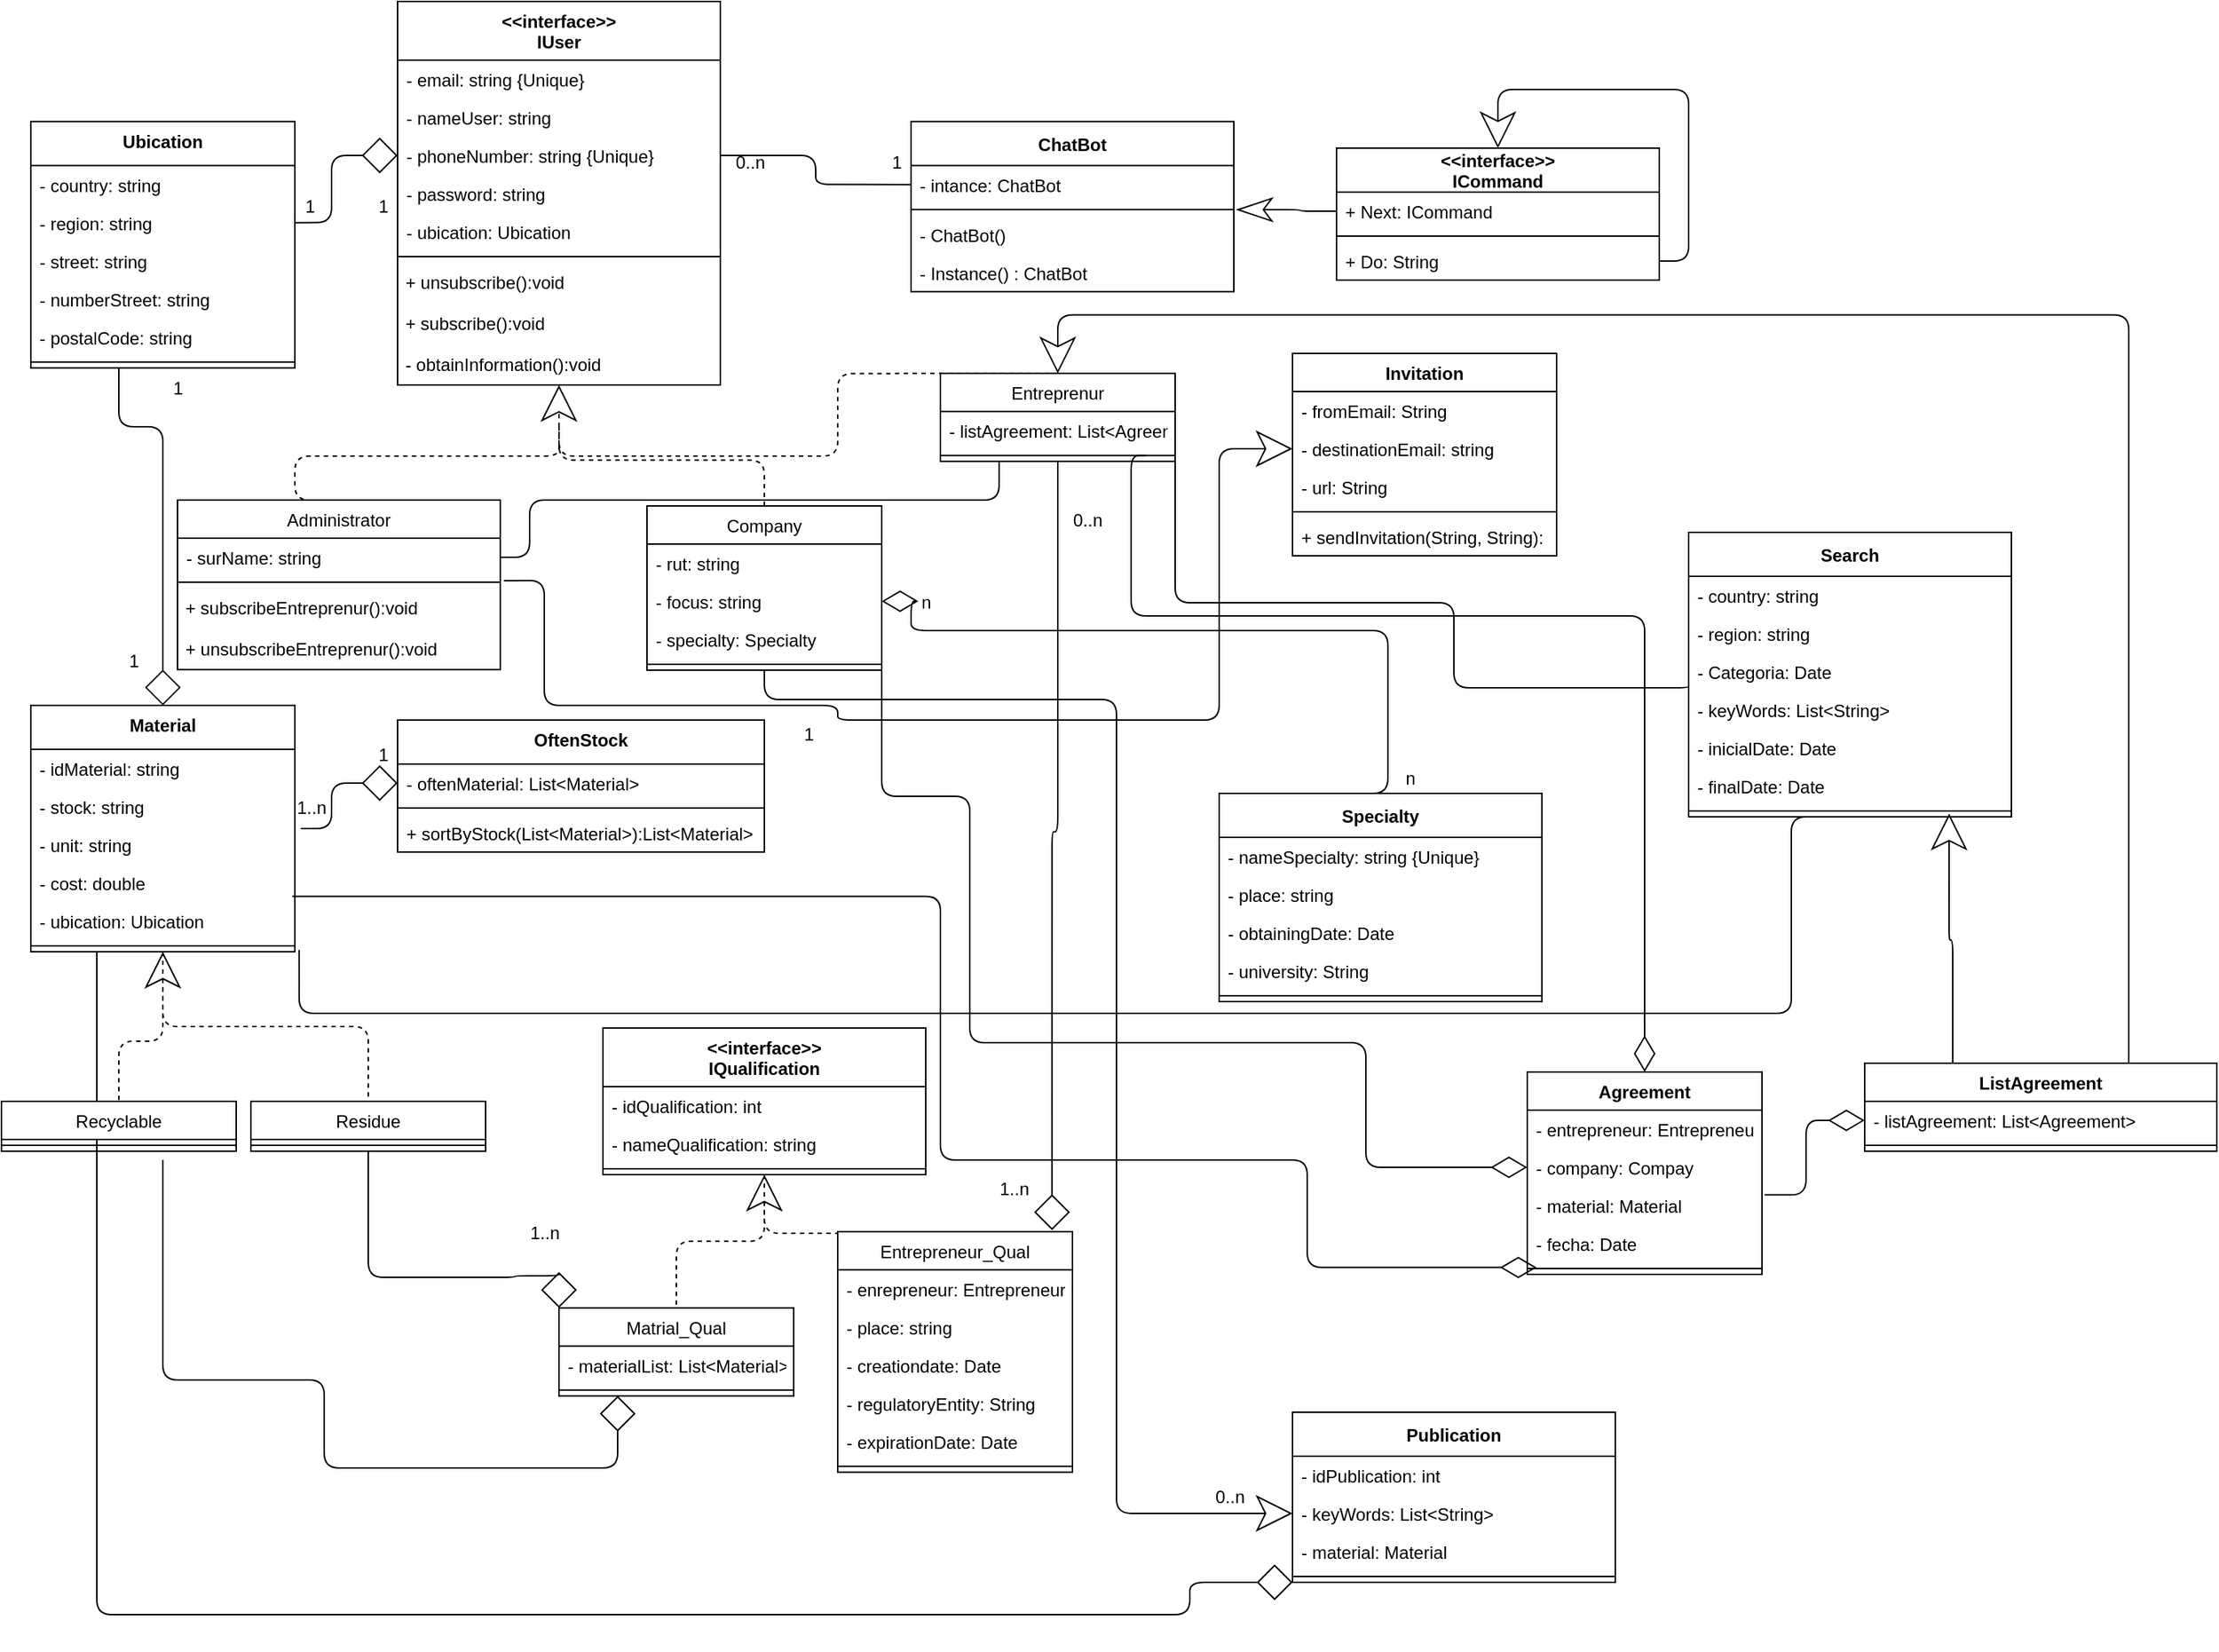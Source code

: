 <mxfile version="13.9.9" type="device"><diagram id="383jxPYOkamn1oaSqzM7" name="Page-1"><mxGraphModel dx="1673" dy="958" grid="1" gridSize="10" guides="1" tooltips="1" connect="1" arrows="1" fold="1" page="1" pageScale="1" pageWidth="827" pageHeight="1169" math="0" shadow="0"><root><mxCell id="0"/><mxCell id="1" parent="0"/><mxCell id="7QnZlAHiPZcRn8F_A7u4-70" style="edgeStyle=orthogonalEdgeStyle;orthogonalLoop=1;jettySize=auto;html=1;exitX=0.5;exitY=0;exitDx=0;exitDy=0;dashed=1;endArrow=none;endFill=0;targetPerimeterSpacing=4;rounded=1;" edge="1" parent="1" source="2"><mxGeometry relative="1" as="geometry"><mxPoint x="390" y="300" as="targetPoint"/><Array as="points"><mxPoint x="210" y="310"/><mxPoint x="390" y="310"/></Array></mxGeometry></mxCell><mxCell id="2" value="Administrator" style="swimlane;fontStyle=0;align=center;verticalAlign=top;childLayout=stackLayout;horizontal=1;startSize=26;horizontalStack=0;resizeParent=1;resizeParentMax=0;resizeLast=0;collapsible=1;marginBottom=0;" parent="1" vertex="1"><mxGeometry x="130" y="340" width="220" height="115.66" as="geometry"/></mxCell><mxCell id="7QnZlAHiPZcRn8F_A7u4-72" value="- surName: string" style="text;strokeColor=none;fillColor=none;align=left;verticalAlign=top;spacingLeft=4;spacingRight=4;overflow=hidden;rotatable=0;points=[[0,0.5],[1,0.5]];portConstraint=eastwest;" vertex="1" parent="2"><mxGeometry y="26" width="220" height="26" as="geometry"/></mxCell><mxCell id="4" value="" style="line;strokeWidth=1;fillColor=none;align=left;verticalAlign=middle;spacingTop=-1;spacingLeft=3;spacingRight=3;rotatable=0;labelPosition=right;points=[];portConstraint=eastwest;" parent="2" vertex="1"><mxGeometry y="52" width="220" height="8" as="geometry"/></mxCell><mxCell id="7QnZlAHiPZcRn8F_A7u4-271" value="&lt;span&gt;&amp;nbsp;+ subscribeEntreprenur():void&lt;/span&gt;" style="text;whiteSpace=wrap;html=1;" vertex="1" parent="2"><mxGeometry y="60" width="220" height="27.83" as="geometry"/></mxCell><mxCell id="7QnZlAHiPZcRn8F_A7u4-273" value="&lt;span&gt;&amp;nbsp;+ unsubscribeEntreprenur():void&lt;/span&gt;" style="text;whiteSpace=wrap;html=1;" vertex="1" parent="2"><mxGeometry y="87.83" width="220" height="27.83" as="geometry"/></mxCell><mxCell id="69" style="edgeStyle=orthogonalEdgeStyle;orthogonalLoop=1;jettySize=auto;html=1;exitX=0.5;exitY=0;exitDx=0;exitDy=0;entryX=0.5;entryY=1;entryDx=0;entryDy=0;dashed=1;endArrow=classic;endFill=0;targetPerimeterSpacing=4;rounded=1;startSize=22;endSize=22;" parent="1" source="9" target="65" edge="1"><mxGeometry relative="1" as="geometry"/></mxCell><mxCell id="7QnZlAHiPZcRn8F_A7u4-217" style="edgeStyle=orthogonalEdgeStyle;rounded=1;orthogonalLoop=1;jettySize=auto;html=1;exitX=0.5;exitY=1;exitDx=0;exitDy=0;entryX=0;entryY=0.5;entryDx=0;entryDy=0;startArrow=none;startFill=0;endArrow=classic;endFill=0;targetPerimeterSpacing=4;endSize=22;" edge="1" parent="1" source="9" target="7QnZlAHiPZcRn8F_A7u4-141"><mxGeometry relative="1" as="geometry"><Array as="points"><mxPoint x="530" y="476"/><mxPoint x="770" y="476"/><mxPoint x="770" y="1031"/></Array></mxGeometry></mxCell><mxCell id="9" value="Company" style="swimlane;fontStyle=0;align=center;verticalAlign=top;childLayout=stackLayout;horizontal=1;startSize=26;horizontalStack=0;resizeParent=1;resizeParentMax=0;resizeLast=0;collapsible=1;marginBottom=0;" parent="1" vertex="1"><mxGeometry x="450" y="344" width="160" height="112" as="geometry"/></mxCell><mxCell id="7QnZlAHiPZcRn8F_A7u4-74" value="- rut: string" style="text;strokeColor=none;fillColor=none;align=left;verticalAlign=top;spacingLeft=4;spacingRight=4;overflow=hidden;rotatable=0;points=[[0,0.5],[1,0.5]];portConstraint=eastwest;" vertex="1" parent="9"><mxGeometry y="26" width="160" height="26" as="geometry"/></mxCell><mxCell id="7QnZlAHiPZcRn8F_A7u4-115" value="- focus: string" style="text;strokeColor=none;fillColor=none;align=left;verticalAlign=top;spacingLeft=4;spacingRight=4;overflow=hidden;rotatable=0;points=[[0,0.5],[1,0.5]];portConstraint=eastwest;" vertex="1" parent="9"><mxGeometry y="52" width="160" height="26" as="geometry"/></mxCell><mxCell id="7QnZlAHiPZcRn8F_A7u4-229" value="- specialty: Specialty" style="text;strokeColor=none;fillColor=none;align=left;verticalAlign=top;spacingLeft=4;spacingRight=4;overflow=hidden;rotatable=0;points=[[0,0.5],[1,0.5]];portConstraint=eastwest;" vertex="1" parent="9"><mxGeometry y="78" width="160" height="26" as="geometry"/></mxCell><mxCell id="11" value="" style="line;strokeWidth=1;fillColor=none;align=left;verticalAlign=middle;spacingTop=-1;spacingLeft=3;spacingRight=3;rotatable=0;labelPosition=right;points=[];portConstraint=eastwest;" parent="9" vertex="1"><mxGeometry y="104" width="160" height="8" as="geometry"/></mxCell><mxCell id="7QnZlAHiPZcRn8F_A7u4-71" style="edgeStyle=orthogonalEdgeStyle;rounded=1;orthogonalLoop=1;jettySize=auto;html=1;exitX=0.5;exitY=0;exitDx=0;exitDy=0;dashed=1;endArrow=none;endFill=0;targetPerimeterSpacing=4;" edge="1" parent="1" source="17"><mxGeometry relative="1" as="geometry"><mxPoint x="390" y="290" as="targetPoint"/><Array as="points"><mxPoint x="580" y="310"/><mxPoint x="390" y="310"/></Array></mxGeometry></mxCell><mxCell id="7QnZlAHiPZcRn8F_A7u4-223" style="edgeStyle=orthogonalEdgeStyle;rounded=1;orthogonalLoop=1;jettySize=auto;html=1;exitX=0.5;exitY=1;exitDx=0;exitDy=0;entryX=0.913;entryY=-0.006;entryDx=0;entryDy=0;entryPerimeter=0;startArrow=none;startFill=0;endArrow=diamond;endFill=0;targetPerimeterSpacing=4;startSize=22;endSize=22;" edge="1" parent="1" source="17" target="7QnZlAHiPZcRn8F_A7u4-145"><mxGeometry relative="1" as="geometry"/></mxCell><mxCell id="7QnZlAHiPZcRn8F_A7u4-264" style="edgeStyle=orthogonalEdgeStyle;rounded=1;orthogonalLoop=1;jettySize=auto;html=1;exitX=1;exitY=0.75;exitDx=0;exitDy=0;entryX=0;entryY=0.842;entryDx=0;entryDy=0;entryPerimeter=0;startArrow=none;startFill=0;startSize=22;sourcePerimeterSpacing=22;endArrow=none;endFill=0;endSize=22;targetPerimeterSpacing=18;" edge="1" parent="1" source="17" target="7QnZlAHiPZcRn8F_A7u4-105"><mxGeometry relative="1" as="geometry"><Array as="points"><mxPoint x="810" y="410"/><mxPoint x="1000" y="410"/><mxPoint x="1000" y="468"/></Array></mxGeometry></mxCell><mxCell id="17" value="Entreprenur" style="swimlane;fontStyle=0;align=center;verticalAlign=top;childLayout=stackLayout;horizontal=1;startSize=26;horizontalStack=0;resizeParent=1;resizeParentMax=0;resizeLast=0;collapsible=1;marginBottom=0;" parent="1" vertex="1"><mxGeometry x="650" y="253.66" width="160" height="60" as="geometry"/></mxCell><mxCell id="7QnZlAHiPZcRn8F_A7u4-316" value="- listAgreement: List&lt;Agreement&gt; " style="text;strokeColor=none;fillColor=none;align=left;verticalAlign=top;spacingLeft=4;spacingRight=4;overflow=hidden;rotatable=0;points=[[0,0.5],[1,0.5]];portConstraint=eastwest;" vertex="1" parent="17"><mxGeometry y="26" width="160" height="26" as="geometry"/></mxCell><mxCell id="19" value="" style="line;strokeWidth=1;fillColor=none;align=left;verticalAlign=middle;spacingTop=-1;spacingLeft=3;spacingRight=3;rotatable=0;labelPosition=right;points=[];portConstraint=eastwest;" parent="17" vertex="1"><mxGeometry y="52" width="160" height="8" as="geometry"/></mxCell><mxCell id="7QnZlAHiPZcRn8F_A7u4-197" style="edgeStyle=orthogonalEdgeStyle;rounded=1;orthogonalLoop=1;jettySize=auto;html=1;exitX=0.5;exitY=1;exitDx=0;exitDy=0;entryX=0.5;entryY=0;entryDx=0;entryDy=0;dashed=1;startArrow=classic;startFill=0;endArrow=none;endFill=0;targetPerimeterSpacing=4;endSize=22;startSize=22;" edge="1" parent="1" source="21" target="7QnZlAHiPZcRn8F_A7u4-133"><mxGeometry relative="1" as="geometry"/></mxCell><mxCell id="7QnZlAHiPZcRn8F_A7u4-198" style="edgeStyle=orthogonalEdgeStyle;rounded=1;orthogonalLoop=1;jettySize=auto;html=1;exitX=0.5;exitY=1;exitDx=0;exitDy=0;entryX=0.5;entryY=0;entryDx=0;entryDy=0;dashed=1;startArrow=none;startFill=0;endArrow=none;endFill=0;targetPerimeterSpacing=4;endSize=22;startSize=22;" edge="1" parent="1" source="21" target="7QnZlAHiPZcRn8F_A7u4-137"><mxGeometry relative="1" as="geometry"/></mxCell><mxCell id="7QnZlAHiPZcRn8F_A7u4-259" style="edgeStyle=orthogonalEdgeStyle;rounded=1;orthogonalLoop=1;jettySize=auto;html=1;exitX=0.25;exitY=1;exitDx=0;exitDy=0;entryX=0;entryY=1;entryDx=0;entryDy=0;startArrow=none;startFill=0;startSize=22;sourcePerimeterSpacing=22;endArrow=diamond;endFill=0;endSize=22;targetPerimeterSpacing=18;" edge="1" parent="1" source="21" target="7QnZlAHiPZcRn8F_A7u4-116"><mxGeometry relative="1" as="geometry"><Array as="points"><mxPoint x="75" y="1100"/><mxPoint x="820" y="1100"/><mxPoint x="820" y="1078"/></Array></mxGeometry></mxCell><mxCell id="21" value="Material" style="swimlane;fontStyle=1;align=center;verticalAlign=top;childLayout=stackLayout;horizontal=1;startSize=30;horizontalStack=0;resizeParent=1;resizeParentMax=0;resizeLast=0;collapsible=1;marginBottom=0;" parent="1" vertex="1"><mxGeometry x="30" y="480" width="180" height="168" as="geometry"/></mxCell><mxCell id="7QnZlAHiPZcRn8F_A7u4-124" value="- idMaterial: string" style="text;strokeColor=none;fillColor=none;align=left;verticalAlign=top;spacingLeft=4;spacingRight=4;overflow=hidden;rotatable=0;points=[[0,0.5],[1,0.5]];portConstraint=eastwest;" vertex="1" parent="21"><mxGeometry y="30" width="180" height="26" as="geometry"/></mxCell><mxCell id="7QnZlAHiPZcRn8F_A7u4-127" value="- stock: string" style="text;strokeColor=none;fillColor=none;align=left;verticalAlign=top;spacingLeft=4;spacingRight=4;overflow=hidden;rotatable=0;points=[[0,0.5],[1,0.5]];portConstraint=eastwest;" vertex="1" parent="21"><mxGeometry y="56" width="180" height="26" as="geometry"/></mxCell><mxCell id="7QnZlAHiPZcRn8F_A7u4-126" value="- unit: string" style="text;strokeColor=none;fillColor=none;align=left;verticalAlign=top;spacingLeft=4;spacingRight=4;overflow=hidden;rotatable=0;points=[[0,0.5],[1,0.5]];portConstraint=eastwest;" vertex="1" parent="21"><mxGeometry y="82" width="180" height="26" as="geometry"/></mxCell><mxCell id="7QnZlAHiPZcRn8F_A7u4-128" value="- cost: double" style="text;strokeColor=none;fillColor=none;align=left;verticalAlign=top;spacingLeft=4;spacingRight=4;overflow=hidden;rotatable=0;points=[[0,0.5],[1,0.5]];portConstraint=eastwest;" vertex="1" parent="21"><mxGeometry y="108" width="180" height="26" as="geometry"/></mxCell><mxCell id="7QnZlAHiPZcRn8F_A7u4-174" value="- ubication: Ubication" style="text;strokeColor=none;fillColor=none;align=left;verticalAlign=top;spacingLeft=4;spacingRight=4;overflow=hidden;rotatable=0;points=[[0,0.5],[1,0.5]];portConstraint=eastwest;" vertex="1" parent="21"><mxGeometry y="134" width="180" height="26" as="geometry"/></mxCell><mxCell id="23" value="" style="line;strokeWidth=1;fillColor=none;align=left;verticalAlign=middle;spacingTop=-1;spacingLeft=3;spacingRight=3;rotatable=0;labelPosition=right;points=[];portConstraint=eastwest;" parent="21" vertex="1"><mxGeometry y="160" width="180" height="8" as="geometry"/></mxCell><mxCell id="46" value="&lt;&lt;interface&gt;&gt;&#10;IUser" style="swimlane;fontStyle=1;childLayout=stackLayout;horizontal=1;startSize=40;fillColor=none;horizontalStack=0;resizeParent=1;resizeParentMax=0;resizeLast=0;collapsible=1;marginBottom=0;" parent="1" vertex="1"><mxGeometry x="280" width="220" height="261.49" as="geometry"/></mxCell><mxCell id="7QnZlAHiPZcRn8F_A7u4-73" value="- email: string {Unique}" style="text;strokeColor=none;fillColor=none;align=left;verticalAlign=top;spacingLeft=4;spacingRight=4;overflow=hidden;rotatable=0;points=[[0,0.5],[1,0.5]];portConstraint=eastwest;" vertex="1" parent="46"><mxGeometry y="40" width="220" height="26" as="geometry"/></mxCell><mxCell id="48" value="- nameUser: string" style="text;strokeColor=none;fillColor=none;align=left;verticalAlign=top;spacingLeft=4;spacingRight=4;overflow=hidden;rotatable=0;points=[[0,0.5],[1,0.5]];portConstraint=eastwest;" parent="46" vertex="1"><mxGeometry y="66" width="220" height="26" as="geometry"/></mxCell><mxCell id="67" value="- phoneNumber: string {Unique}" style="text;strokeColor=none;fillColor=none;align=left;verticalAlign=top;spacingLeft=4;spacingRight=4;overflow=hidden;rotatable=0;points=[[0,0.5],[1,0.5]];portConstraint=eastwest;" parent="46" vertex="1"><mxGeometry y="92" width="220" height="26" as="geometry"/></mxCell><mxCell id="7QnZlAHiPZcRn8F_A7u4-76" value="- password: string" style="text;strokeColor=none;fillColor=none;align=left;verticalAlign=top;spacingLeft=4;spacingRight=4;overflow=hidden;rotatable=0;points=[[0,0.5],[1,0.5]];portConstraint=eastwest;" vertex="1" parent="46"><mxGeometry y="118" width="220" height="26" as="geometry"/></mxCell><mxCell id="7QnZlAHiPZcRn8F_A7u4-172" value="- ubication: Ubication" style="text;strokeColor=none;fillColor=none;align=left;verticalAlign=top;spacingLeft=4;spacingRight=4;overflow=hidden;rotatable=0;points=[[0,0.5],[1,0.5]];portConstraint=eastwest;" vertex="1" parent="46"><mxGeometry y="144" width="220" height="26" as="geometry"/></mxCell><mxCell id="7QnZlAHiPZcRn8F_A7u4-75" value="" style="line;strokeWidth=1;fillColor=none;align=left;verticalAlign=middle;spacingTop=-1;spacingLeft=3;spacingRight=3;rotatable=0;labelPosition=right;points=[];portConstraint=eastwest;" vertex="1" parent="46"><mxGeometry y="170" width="220" height="8" as="geometry"/></mxCell><mxCell id="7QnZlAHiPZcRn8F_A7u4-276" value="&lt;span&gt;&amp;nbsp;+ unsubscribe():void&lt;/span&gt;" style="text;whiteSpace=wrap;html=1;" vertex="1" parent="46"><mxGeometry y="178" width="220" height="27.83" as="geometry"/></mxCell><mxCell id="7QnZlAHiPZcRn8F_A7u4-275" value="&lt;span&gt;&amp;nbsp;+ subscribe():void&lt;/span&gt;" style="text;whiteSpace=wrap;html=1;" vertex="1" parent="46"><mxGeometry y="205.83" width="220" height="27.83" as="geometry"/></mxCell><mxCell id="62" style="edgeStyle=orthogonalEdgeStyle;rounded=0;orthogonalLoop=1;jettySize=auto;html=1;exitX=0.5;exitY=0;exitDx=0;exitDy=0;entryX=0.5;entryY=1;entryDx=0;entryDy=0;" parent="46" edge="1"><mxGeometry x="80" y="248" as="geometry"><mxPoint x="110" y="107.83" as="targetPoint"/></mxGeometry></mxCell><mxCell id="65" value="&lt;span&gt;&amp;nbsp;- obtainInformation():void&lt;/span&gt;" style="text;whiteSpace=wrap;html=1;" parent="46" vertex="1"><mxGeometry y="233.66" width="220" height="27.83" as="geometry"/></mxCell><mxCell id="7QnZlAHiPZcRn8F_A7u4-202" style="edgeStyle=orthogonalEdgeStyle;rounded=1;orthogonalLoop=1;jettySize=auto;html=1;exitX=0.5;exitY=1;exitDx=0;exitDy=0;entryX=0.5;entryY=0;entryDx=0;entryDy=0;dashed=1;startArrow=none;startFill=0;endArrow=none;endFill=0;targetPerimeterSpacing=4;endSize=22;startSize=22;" edge="1" parent="1" source="7QnZlAHiPZcRn8F_A7u4-82" target="7QnZlAHiPZcRn8F_A7u4-142"><mxGeometry relative="1" as="geometry"/></mxCell><mxCell id="7QnZlAHiPZcRn8F_A7u4-203" style="edgeStyle=orthogonalEdgeStyle;rounded=1;orthogonalLoop=1;jettySize=auto;html=1;exitX=0.5;exitY=1;exitDx=0;exitDy=0;entryX=0.5;entryY=0;entryDx=0;entryDy=0;dashed=1;startArrow=classic;startFill=0;endArrow=none;endFill=0;targetPerimeterSpacing=4;endSize=22;startSize=22;" edge="1" parent="1" source="7QnZlAHiPZcRn8F_A7u4-82" target="7QnZlAHiPZcRn8F_A7u4-145"><mxGeometry relative="1" as="geometry"/></mxCell><mxCell id="7QnZlAHiPZcRn8F_A7u4-82" value="&lt;&lt;interface&gt;&gt;&#10;IQualification" style="swimlane;fontStyle=1;childLayout=stackLayout;horizontal=1;startSize=40;fillColor=none;horizontalStack=0;resizeParent=1;resizeParentMax=0;resizeLast=0;collapsible=1;marginBottom=0;" vertex="1" parent="1"><mxGeometry x="420" y="700" width="220" height="100" as="geometry"/></mxCell><mxCell id="7QnZlAHiPZcRn8F_A7u4-123" value="- idQualification: int" style="text;strokeColor=none;fillColor=none;align=left;verticalAlign=top;spacingLeft=4;spacingRight=4;overflow=hidden;rotatable=0;points=[[0,0.5],[1,0.5]];portConstraint=eastwest;" vertex="1" parent="7QnZlAHiPZcRn8F_A7u4-82"><mxGeometry y="40" width="220" height="26" as="geometry"/></mxCell><mxCell id="7QnZlAHiPZcRn8F_A7u4-83" value="- nameQualification: string" style="text;strokeColor=none;fillColor=none;align=left;verticalAlign=top;spacingLeft=4;spacingRight=4;overflow=hidden;rotatable=0;points=[[0,0.5],[1,0.5]];portConstraint=eastwest;" vertex="1" parent="7QnZlAHiPZcRn8F_A7u4-82"><mxGeometry y="66" width="220" height="26" as="geometry"/></mxCell><mxCell id="7QnZlAHiPZcRn8F_A7u4-87" value="" style="line;strokeWidth=1;fillColor=none;align=left;verticalAlign=middle;spacingTop=-1;spacingLeft=3;spacingRight=3;rotatable=0;labelPosition=right;points=[];portConstraint=eastwest;" vertex="1" parent="7QnZlAHiPZcRn8F_A7u4-82"><mxGeometry y="92" width="220" height="8" as="geometry"/></mxCell><mxCell id="7QnZlAHiPZcRn8F_A7u4-89" style="edgeStyle=orthogonalEdgeStyle;rounded=0;orthogonalLoop=1;jettySize=auto;html=1;exitX=0.5;exitY=0;exitDx=0;exitDy=0;entryX=0.5;entryY=1;entryDx=0;entryDy=0;" edge="1" parent="7QnZlAHiPZcRn8F_A7u4-82"><mxGeometry x="80" y="248" as="geometry"><mxPoint x="110" y="107.83" as="targetPoint"/></mxGeometry></mxCell><mxCell id="7QnZlAHiPZcRn8F_A7u4-92" value="Specialty" style="swimlane;fontStyle=1;childLayout=stackLayout;horizontal=1;startSize=30;fillColor=none;horizontalStack=0;resizeParent=1;resizeParentMax=0;resizeLast=0;collapsible=1;marginBottom=0;" vertex="1" parent="1"><mxGeometry x="840" y="540" width="220" height="142" as="geometry"/></mxCell><mxCell id="7QnZlAHiPZcRn8F_A7u4-93" value="- nameSpecialty: string {Unique}" style="text;strokeColor=none;fillColor=none;align=left;verticalAlign=top;spacingLeft=4;spacingRight=4;overflow=hidden;rotatable=0;points=[[0,0.5],[1,0.5]];portConstraint=eastwest;" vertex="1" parent="7QnZlAHiPZcRn8F_A7u4-92"><mxGeometry y="30" width="220" height="26" as="geometry"/></mxCell><mxCell id="7QnZlAHiPZcRn8F_A7u4-94" value="- place: string" style="text;strokeColor=none;fillColor=none;align=left;verticalAlign=top;spacingLeft=4;spacingRight=4;overflow=hidden;rotatable=0;points=[[0,0.5],[1,0.5]];portConstraint=eastwest;" vertex="1" parent="7QnZlAHiPZcRn8F_A7u4-92"><mxGeometry y="56" width="220" height="26" as="geometry"/></mxCell><mxCell id="7QnZlAHiPZcRn8F_A7u4-95" value="- obtainingDate: Date" style="text;strokeColor=none;fillColor=none;align=left;verticalAlign=top;spacingLeft=4;spacingRight=4;overflow=hidden;rotatable=0;points=[[0,0.5],[1,0.5]];portConstraint=eastwest;" vertex="1" parent="7QnZlAHiPZcRn8F_A7u4-92"><mxGeometry y="82" width="220" height="26" as="geometry"/></mxCell><mxCell id="7QnZlAHiPZcRn8F_A7u4-101" value="- university: String" style="text;strokeColor=none;fillColor=none;align=left;verticalAlign=top;spacingLeft=4;spacingRight=4;overflow=hidden;rotatable=0;points=[[0,0.5],[1,0.5]];portConstraint=eastwest;" vertex="1" parent="7QnZlAHiPZcRn8F_A7u4-92"><mxGeometry y="108" width="220" height="26" as="geometry"/></mxCell><mxCell id="7QnZlAHiPZcRn8F_A7u4-97" value="" style="line;strokeWidth=1;fillColor=none;align=left;verticalAlign=middle;spacingTop=-1;spacingLeft=3;spacingRight=3;rotatable=0;labelPosition=right;points=[];portConstraint=eastwest;" vertex="1" parent="7QnZlAHiPZcRn8F_A7u4-92"><mxGeometry y="134" width="220" height="8" as="geometry"/></mxCell><mxCell id="7QnZlAHiPZcRn8F_A7u4-98" style="edgeStyle=orthogonalEdgeStyle;rounded=0;orthogonalLoop=1;jettySize=auto;html=1;exitX=0.5;exitY=0;exitDx=0;exitDy=0;entryX=0.5;entryY=1;entryDx=0;entryDy=0;" edge="1" parent="7QnZlAHiPZcRn8F_A7u4-92"><mxGeometry x="80" y="248" as="geometry"><mxPoint x="110" y="107.83" as="targetPoint"/></mxGeometry></mxCell><mxCell id="7QnZlAHiPZcRn8F_A7u4-269" style="edgeStyle=orthogonalEdgeStyle;rounded=1;orthogonalLoop=1;jettySize=auto;html=1;exitX=0.5;exitY=1;exitDx=0;exitDy=0;entryX=1.016;entryY=1.258;entryDx=0;entryDy=0;entryPerimeter=0;startArrow=none;startFill=0;startSize=22;sourcePerimeterSpacing=22;endArrow=none;endFill=0;endSize=22;targetPerimeterSpacing=18;" edge="1" parent="1" source="7QnZlAHiPZcRn8F_A7u4-102" target="7QnZlAHiPZcRn8F_A7u4-174"><mxGeometry relative="1" as="geometry"><Array as="points"><mxPoint x="1230" y="690"/><mxPoint x="213" y="690"/></Array></mxGeometry></mxCell><mxCell id="7QnZlAHiPZcRn8F_A7u4-102" value="Search" style="swimlane;fontStyle=1;childLayout=stackLayout;horizontal=1;startSize=30;fillColor=none;horizontalStack=0;resizeParent=1;resizeParentMax=0;resizeLast=0;collapsible=1;marginBottom=0;" vertex="1" parent="1"><mxGeometry x="1160" y="362" width="220" height="194" as="geometry"/></mxCell><mxCell id="7QnZlAHiPZcRn8F_A7u4-175" value="- country: string" style="text;strokeColor=none;fillColor=none;align=left;verticalAlign=top;spacingLeft=4;spacingRight=4;overflow=hidden;rotatable=0;points=[[0,0.5],[1,0.5]];portConstraint=eastwest;" vertex="1" parent="7QnZlAHiPZcRn8F_A7u4-102"><mxGeometry y="30" width="220" height="26" as="geometry"/></mxCell><mxCell id="7QnZlAHiPZcRn8F_A7u4-176" value="- region: string " style="text;strokeColor=none;fillColor=none;align=left;verticalAlign=top;spacingLeft=4;spacingRight=4;overflow=hidden;rotatable=0;points=[[0,0.5],[1,0.5]];portConstraint=eastwest;" vertex="1" parent="7QnZlAHiPZcRn8F_A7u4-102"><mxGeometry y="56" width="220" height="26" as="geometry"/></mxCell><mxCell id="7QnZlAHiPZcRn8F_A7u4-105" value="- Categoria: Date" style="text;strokeColor=none;fillColor=none;align=left;verticalAlign=top;spacingLeft=4;spacingRight=4;overflow=hidden;rotatable=0;points=[[0,0.5],[1,0.5]];portConstraint=eastwest;" vertex="1" parent="7QnZlAHiPZcRn8F_A7u4-102"><mxGeometry y="82" width="220" height="26" as="geometry"/></mxCell><mxCell id="7QnZlAHiPZcRn8F_A7u4-106" value="- keyWords: List&lt;String&gt; " style="text;strokeColor=none;fillColor=none;align=left;verticalAlign=top;spacingLeft=4;spacingRight=4;overflow=hidden;rotatable=0;points=[[0,0.5],[1,0.5]];portConstraint=eastwest;" vertex="1" parent="7QnZlAHiPZcRn8F_A7u4-102"><mxGeometry y="108" width="220" height="26" as="geometry"/></mxCell><mxCell id="7QnZlAHiPZcRn8F_A7u4-289" value="- inicialDate: Date " style="text;strokeColor=none;fillColor=none;align=left;verticalAlign=top;spacingLeft=4;spacingRight=4;overflow=hidden;rotatable=0;points=[[0,0.5],[1,0.5]];portConstraint=eastwest;" vertex="1" parent="7QnZlAHiPZcRn8F_A7u4-102"><mxGeometry y="134" width="220" height="26" as="geometry"/></mxCell><mxCell id="7QnZlAHiPZcRn8F_A7u4-290" value="- finalDate: Date " style="text;strokeColor=none;fillColor=none;align=left;verticalAlign=top;spacingLeft=4;spacingRight=4;overflow=hidden;rotatable=0;points=[[0,0.5],[1,0.5]];portConstraint=eastwest;" vertex="1" parent="7QnZlAHiPZcRn8F_A7u4-102"><mxGeometry y="160" width="220" height="26" as="geometry"/></mxCell><mxCell id="7QnZlAHiPZcRn8F_A7u4-107" value="" style="line;strokeWidth=1;fillColor=none;align=left;verticalAlign=middle;spacingTop=-1;spacingLeft=3;spacingRight=3;rotatable=0;labelPosition=right;points=[];portConstraint=eastwest;" vertex="1" parent="7QnZlAHiPZcRn8F_A7u4-102"><mxGeometry y="186" width="220" height="8" as="geometry"/></mxCell><mxCell id="7QnZlAHiPZcRn8F_A7u4-108" style="edgeStyle=orthogonalEdgeStyle;rounded=0;orthogonalLoop=1;jettySize=auto;html=1;exitX=0.5;exitY=0;exitDx=0;exitDy=0;entryX=0.5;entryY=1;entryDx=0;entryDy=0;" edge="1" parent="7QnZlAHiPZcRn8F_A7u4-102"><mxGeometry x="80" y="248" as="geometry"><mxPoint x="110" y="107.83" as="targetPoint"/></mxGeometry></mxCell><mxCell id="7QnZlAHiPZcRn8F_A7u4-116" value="Publication" style="swimlane;fontStyle=1;childLayout=stackLayout;horizontal=1;startSize=30;fillColor=none;horizontalStack=0;resizeParent=1;resizeParentMax=0;resizeLast=0;collapsible=1;marginBottom=0;" vertex="1" parent="1"><mxGeometry x="890" y="962" width="220" height="116" as="geometry"/></mxCell><mxCell id="7QnZlAHiPZcRn8F_A7u4-125" value="- idPublication: int" style="text;strokeColor=none;fillColor=none;align=left;verticalAlign=top;spacingLeft=4;spacingRight=4;overflow=hidden;rotatable=0;points=[[0,0.5],[1,0.5]];portConstraint=eastwest;" vertex="1" parent="7QnZlAHiPZcRn8F_A7u4-116"><mxGeometry y="30" width="220" height="26" as="geometry"/></mxCell><mxCell id="7QnZlAHiPZcRn8F_A7u4-141" value="- keyWords: List&lt;String&gt; " style="text;strokeColor=none;fillColor=none;align=left;verticalAlign=top;spacingLeft=4;spacingRight=4;overflow=hidden;rotatable=0;points=[[0,0.5],[1,0.5]];portConstraint=eastwest;" vertex="1" parent="7QnZlAHiPZcRn8F_A7u4-116"><mxGeometry y="56" width="220" height="26" as="geometry"/></mxCell><mxCell id="7QnZlAHiPZcRn8F_A7u4-263" value="- material: Material " style="text;strokeColor=none;fillColor=none;align=left;verticalAlign=top;spacingLeft=4;spacingRight=4;overflow=hidden;rotatable=0;points=[[0,0.5],[1,0.5]];portConstraint=eastwest;" vertex="1" parent="7QnZlAHiPZcRn8F_A7u4-116"><mxGeometry y="82" width="220" height="26" as="geometry"/></mxCell><mxCell id="7QnZlAHiPZcRn8F_A7u4-121" value="" style="line;strokeWidth=1;fillColor=none;align=left;verticalAlign=middle;spacingTop=-1;spacingLeft=3;spacingRight=3;rotatable=0;labelPosition=right;points=[];portConstraint=eastwest;" vertex="1" parent="7QnZlAHiPZcRn8F_A7u4-116"><mxGeometry y="108" width="220" height="8" as="geometry"/></mxCell><mxCell id="7QnZlAHiPZcRn8F_A7u4-122" style="edgeStyle=orthogonalEdgeStyle;rounded=0;orthogonalLoop=1;jettySize=auto;html=1;exitX=0.5;exitY=0;exitDx=0;exitDy=0;entryX=0.5;entryY=1;entryDx=0;entryDy=0;" edge="1" parent="7QnZlAHiPZcRn8F_A7u4-116"><mxGeometry x="80" y="248" as="geometry"><mxPoint x="110" y="107.83" as="targetPoint"/></mxGeometry></mxCell><mxCell id="7QnZlAHiPZcRn8F_A7u4-133" value="Recyclable" style="swimlane;fontStyle=0;align=center;verticalAlign=top;childLayout=stackLayout;horizontal=1;startSize=26;horizontalStack=0;resizeParent=1;resizeParentMax=0;resizeLast=0;collapsible=1;marginBottom=0;" vertex="1" parent="1"><mxGeometry x="10" y="750" width="160" height="34" as="geometry"/></mxCell><mxCell id="7QnZlAHiPZcRn8F_A7u4-136" value="" style="line;strokeWidth=1;fillColor=none;align=left;verticalAlign=middle;spacingTop=-1;spacingLeft=3;spacingRight=3;rotatable=0;labelPosition=right;points=[];portConstraint=eastwest;" vertex="1" parent="7QnZlAHiPZcRn8F_A7u4-133"><mxGeometry y="26" width="160" height="8" as="geometry"/></mxCell><mxCell id="7QnZlAHiPZcRn8F_A7u4-137" value="Residue" style="swimlane;fontStyle=0;align=center;verticalAlign=top;childLayout=stackLayout;horizontal=1;startSize=26;horizontalStack=0;resizeParent=1;resizeParentMax=0;resizeLast=0;collapsible=1;marginBottom=0;" vertex="1" parent="1"><mxGeometry x="180" y="750" width="160" height="34" as="geometry"/></mxCell><mxCell id="7QnZlAHiPZcRn8F_A7u4-140" value="" style="line;strokeWidth=1;fillColor=none;align=left;verticalAlign=middle;spacingTop=-1;spacingLeft=3;spacingRight=3;rotatable=0;labelPosition=right;points=[];portConstraint=eastwest;" vertex="1" parent="7QnZlAHiPZcRn8F_A7u4-137"><mxGeometry y="26" width="160" height="8" as="geometry"/></mxCell><mxCell id="7QnZlAHiPZcRn8F_A7u4-142" value="Matrial_Qual" style="swimlane;fontStyle=0;align=center;verticalAlign=top;childLayout=stackLayout;horizontal=1;startSize=26;horizontalStack=0;resizeParent=1;resizeParentMax=0;resizeLast=0;collapsible=1;marginBottom=0;" vertex="1" parent="1"><mxGeometry x="390" y="890.83" width="160" height="60" as="geometry"/></mxCell><mxCell id="7QnZlAHiPZcRn8F_A7u4-267" value="- materialList: List&lt;Material&gt; " style="text;strokeColor=none;fillColor=none;align=left;verticalAlign=top;spacingLeft=4;spacingRight=4;overflow=hidden;rotatable=0;points=[[0,0.5],[1,0.5]];portConstraint=eastwest;" vertex="1" parent="7QnZlAHiPZcRn8F_A7u4-142"><mxGeometry y="26" width="160" height="26" as="geometry"/></mxCell><mxCell id="7QnZlAHiPZcRn8F_A7u4-144" value="" style="line;strokeWidth=1;fillColor=none;align=left;verticalAlign=middle;spacingTop=-1;spacingLeft=3;spacingRight=3;rotatable=0;labelPosition=right;points=[];portConstraint=eastwest;" vertex="1" parent="7QnZlAHiPZcRn8F_A7u4-142"><mxGeometry y="52" width="160" height="8" as="geometry"/></mxCell><mxCell id="7QnZlAHiPZcRn8F_A7u4-145" value="Entrepreneur_Qual" style="swimlane;fontStyle=0;align=center;verticalAlign=top;childLayout=stackLayout;horizontal=1;startSize=26;horizontalStack=0;resizeParent=1;resizeParentMax=0;resizeLast=0;collapsible=1;marginBottom=0;" vertex="1" parent="1"><mxGeometry x="580" y="838.83" width="160" height="164" as="geometry"/></mxCell><mxCell id="7QnZlAHiPZcRn8F_A7u4-265" value="- enrepreneur: Entrepreneur" style="text;strokeColor=none;fillColor=none;align=left;verticalAlign=top;spacingLeft=4;spacingRight=4;overflow=hidden;rotatable=0;points=[[0,0.5],[1,0.5]];portConstraint=eastwest;" vertex="1" parent="7QnZlAHiPZcRn8F_A7u4-145"><mxGeometry y="26" width="160" height="26" as="geometry"/></mxCell><mxCell id="7QnZlAHiPZcRn8F_A7u4-149" value="- place: string" style="text;strokeColor=none;fillColor=none;align=left;verticalAlign=top;spacingLeft=4;spacingRight=4;overflow=hidden;rotatable=0;points=[[0,0.5],[1,0.5]];portConstraint=eastwest;" vertex="1" parent="7QnZlAHiPZcRn8F_A7u4-145"><mxGeometry y="52" width="160" height="26" as="geometry"/></mxCell><mxCell id="7QnZlAHiPZcRn8F_A7u4-150" value="- creationdate: Date" style="text;strokeColor=none;fillColor=none;align=left;verticalAlign=top;spacingLeft=4;spacingRight=4;overflow=hidden;rotatable=0;points=[[0,0.5],[1,0.5]];portConstraint=eastwest;" vertex="1" parent="7QnZlAHiPZcRn8F_A7u4-145"><mxGeometry y="78" width="160" height="26" as="geometry"/></mxCell><mxCell id="7QnZlAHiPZcRn8F_A7u4-152" value="- regulatoryEntity: String" style="text;strokeColor=none;fillColor=none;align=left;verticalAlign=top;spacingLeft=4;spacingRight=4;overflow=hidden;rotatable=0;points=[[0,0.5],[1,0.5]];portConstraint=eastwest;" vertex="1" parent="7QnZlAHiPZcRn8F_A7u4-145"><mxGeometry y="104" width="160" height="26" as="geometry"/></mxCell><mxCell id="7QnZlAHiPZcRn8F_A7u4-151" value="- expirationDate: Date" style="text;strokeColor=none;fillColor=none;align=left;verticalAlign=top;spacingLeft=4;spacingRight=4;overflow=hidden;rotatable=0;points=[[0,0.5],[1,0.5]];portConstraint=eastwest;" vertex="1" parent="7QnZlAHiPZcRn8F_A7u4-145"><mxGeometry y="130" width="160" height="26" as="geometry"/></mxCell><mxCell id="7QnZlAHiPZcRn8F_A7u4-148" value="" style="line;strokeWidth=1;fillColor=none;align=left;verticalAlign=middle;spacingTop=-1;spacingLeft=3;spacingRight=3;rotatable=0;labelPosition=right;points=[];portConstraint=eastwest;" vertex="1" parent="7QnZlAHiPZcRn8F_A7u4-145"><mxGeometry y="156" width="160" height="8" as="geometry"/></mxCell><mxCell id="7QnZlAHiPZcRn8F_A7u4-155" value="Ubication" style="swimlane;fontStyle=1;align=center;verticalAlign=top;childLayout=stackLayout;horizontal=1;startSize=30;horizontalStack=0;resizeParent=1;resizeParentMax=0;resizeLast=0;collapsible=1;marginBottom=0;" vertex="1" parent="1"><mxGeometry x="30" y="81.83" width="180" height="168" as="geometry"/></mxCell><mxCell id="7QnZlAHiPZcRn8F_A7u4-167" value="- country: string" style="text;strokeColor=none;fillColor=none;align=left;verticalAlign=top;spacingLeft=4;spacingRight=4;overflow=hidden;rotatable=0;points=[[0,0.5],[1,0.5]];portConstraint=eastwest;" vertex="1" parent="7QnZlAHiPZcRn8F_A7u4-155"><mxGeometry y="30" width="180" height="26" as="geometry"/></mxCell><mxCell id="7QnZlAHiPZcRn8F_A7u4-168" value="- region: string " style="text;strokeColor=none;fillColor=none;align=left;verticalAlign=top;spacingLeft=4;spacingRight=4;overflow=hidden;rotatable=0;points=[[0,0.5],[1,0.5]];portConstraint=eastwest;" vertex="1" parent="7QnZlAHiPZcRn8F_A7u4-155"><mxGeometry y="56" width="180" height="26" as="geometry"/></mxCell><mxCell id="7QnZlAHiPZcRn8F_A7u4-169" value="- street: string " style="text;strokeColor=none;fillColor=none;align=left;verticalAlign=top;spacingLeft=4;spacingRight=4;overflow=hidden;rotatable=0;points=[[0,0.5],[1,0.5]];portConstraint=eastwest;" vertex="1" parent="7QnZlAHiPZcRn8F_A7u4-155"><mxGeometry y="82" width="180" height="26" as="geometry"/></mxCell><mxCell id="7QnZlAHiPZcRn8F_A7u4-170" value="- numberStreet: string " style="text;strokeColor=none;fillColor=none;align=left;verticalAlign=top;spacingLeft=4;spacingRight=4;overflow=hidden;rotatable=0;points=[[0,0.5],[1,0.5]];portConstraint=eastwest;" vertex="1" parent="7QnZlAHiPZcRn8F_A7u4-155"><mxGeometry y="108" width="180" height="26" as="geometry"/></mxCell><mxCell id="7QnZlAHiPZcRn8F_A7u4-171" value="- postalCode: string " style="text;strokeColor=none;fillColor=none;align=left;verticalAlign=top;spacingLeft=4;spacingRight=4;overflow=hidden;rotatable=0;points=[[0,0.5],[1,0.5]];portConstraint=eastwest;" vertex="1" parent="7QnZlAHiPZcRn8F_A7u4-155"><mxGeometry y="134" width="180" height="26" as="geometry"/></mxCell><mxCell id="7QnZlAHiPZcRn8F_A7u4-165" value="" style="line;strokeWidth=1;fillColor=none;align=left;verticalAlign=middle;spacingTop=-1;spacingLeft=3;spacingRight=3;rotatable=0;labelPosition=right;points=[];portConstraint=eastwest;" vertex="1" parent="7QnZlAHiPZcRn8F_A7u4-155"><mxGeometry y="160" width="180" height="8" as="geometry"/></mxCell><mxCell id="7QnZlAHiPZcRn8F_A7u4-177" value="&lt;&lt;interface&gt;&gt;&#10;ICommand" style="swimlane;fontStyle=1;childLayout=stackLayout;horizontal=1;startSize=30;fillColor=none;horizontalStack=0;resizeParent=1;resizeParentMax=0;resizeLast=0;collapsible=1;marginBottom=0;" vertex="1" parent="1"><mxGeometry x="920" y="100.04" width="220" height="90" as="geometry"/></mxCell><mxCell id="7QnZlAHiPZcRn8F_A7u4-181" value="+ Next: ICommand " style="text;strokeColor=none;fillColor=none;align=left;verticalAlign=top;spacingLeft=4;spacingRight=4;overflow=hidden;rotatable=0;points=[[0,0.5],[1,0.5]];portConstraint=eastwest;" vertex="1" parent="7QnZlAHiPZcRn8F_A7u4-177"><mxGeometry y="30" width="220" height="26" as="geometry"/></mxCell><mxCell id="7QnZlAHiPZcRn8F_A7u4-182" value="" style="line;strokeWidth=1;fillColor=none;align=left;verticalAlign=middle;spacingTop=-1;spacingLeft=3;spacingRight=3;rotatable=0;labelPosition=right;points=[];portConstraint=eastwest;" vertex="1" parent="7QnZlAHiPZcRn8F_A7u4-177"><mxGeometry y="56" width="220" height="8" as="geometry"/></mxCell><mxCell id="7QnZlAHiPZcRn8F_A7u4-204" style="edgeStyle=orthogonalEdgeStyle;rounded=1;orthogonalLoop=1;jettySize=auto;html=1;exitX=1;exitY=0.5;exitDx=0;exitDy=0;entryX=0.5;entryY=0;entryDx=0;entryDy=0;startArrow=none;startFill=0;endArrow=classic;endFill=0;targetPerimeterSpacing=4;endSize=22;" edge="1" parent="7QnZlAHiPZcRn8F_A7u4-177" source="7QnZlAHiPZcRn8F_A7u4-184" target="7QnZlAHiPZcRn8F_A7u4-177"><mxGeometry relative="1" as="geometry"/></mxCell><mxCell id="7QnZlAHiPZcRn8F_A7u4-184" value="+ Do: String" style="text;strokeColor=none;fillColor=none;align=left;verticalAlign=top;spacingLeft=4;spacingRight=4;overflow=hidden;rotatable=0;points=[[0,0.5],[1,0.5]];portConstraint=eastwest;" vertex="1" parent="7QnZlAHiPZcRn8F_A7u4-177"><mxGeometry y="64" width="220" height="26" as="geometry"/></mxCell><mxCell id="7QnZlAHiPZcRn8F_A7u4-183" style="edgeStyle=orthogonalEdgeStyle;rounded=0;orthogonalLoop=1;jettySize=auto;html=1;exitX=0.5;exitY=0;exitDx=0;exitDy=0;entryX=0.5;entryY=1;entryDx=0;entryDy=0;" edge="1" parent="7QnZlAHiPZcRn8F_A7u4-177"><mxGeometry x="80" y="248" as="geometry"><mxPoint x="110" y="107.83" as="targetPoint"/></mxGeometry></mxCell><mxCell id="7QnZlAHiPZcRn8F_A7u4-185" value="ChatBot" style="swimlane;fontStyle=1;childLayout=stackLayout;horizontal=1;startSize=30;fillColor=none;horizontalStack=0;resizeParent=1;resizeParentMax=0;resizeLast=0;collapsible=1;marginBottom=0;" vertex="1" parent="1"><mxGeometry x="630" y="81.83" width="220" height="116" as="geometry"/></mxCell><mxCell id="7QnZlAHiPZcRn8F_A7u4-186" value="- intance: ChatBot" style="text;strokeColor=none;fillColor=none;align=left;verticalAlign=top;spacingLeft=4;spacingRight=4;overflow=hidden;rotatable=0;points=[[0,0.5],[1,0.5]];portConstraint=eastwest;" vertex="1" parent="7QnZlAHiPZcRn8F_A7u4-185"><mxGeometry y="30" width="220" height="26" as="geometry"/></mxCell><mxCell id="7QnZlAHiPZcRn8F_A7u4-187" value="" style="line;strokeWidth=1;fillColor=none;align=left;verticalAlign=middle;spacingTop=-1;spacingLeft=3;spacingRight=3;rotatable=0;labelPosition=right;points=[];portConstraint=eastwest;" vertex="1" parent="7QnZlAHiPZcRn8F_A7u4-185"><mxGeometry y="56" width="220" height="8" as="geometry"/></mxCell><mxCell id="7QnZlAHiPZcRn8F_A7u4-190" value="- ChatBot()" style="text;strokeColor=none;fillColor=none;align=left;verticalAlign=top;spacingLeft=4;spacingRight=4;overflow=hidden;rotatable=0;points=[[0,0.5],[1,0.5]];portConstraint=eastwest;" vertex="1" parent="7QnZlAHiPZcRn8F_A7u4-185"><mxGeometry y="64" width="220" height="26" as="geometry"/></mxCell><mxCell id="7QnZlAHiPZcRn8F_A7u4-191" value="- Instance() : ChatBot" style="text;strokeColor=none;fillColor=none;align=left;verticalAlign=top;spacingLeft=4;spacingRight=4;overflow=hidden;rotatable=0;points=[[0,0.5],[1,0.5]];portConstraint=eastwest;" vertex="1" parent="7QnZlAHiPZcRn8F_A7u4-185"><mxGeometry y="90" width="220" height="26" as="geometry"/></mxCell><mxCell id="7QnZlAHiPZcRn8F_A7u4-189" style="edgeStyle=orthogonalEdgeStyle;rounded=0;orthogonalLoop=1;jettySize=auto;html=1;exitX=0.5;exitY=0;exitDx=0;exitDy=0;entryX=0.5;entryY=1;entryDx=0;entryDy=0;" edge="1" parent="7QnZlAHiPZcRn8F_A7u4-185"><mxGeometry x="80" y="248" as="geometry"><mxPoint x="110" y="107.83" as="targetPoint"/></mxGeometry></mxCell><mxCell id="7QnZlAHiPZcRn8F_A7u4-194" value="1" style="text;html=1;align=center;verticalAlign=middle;resizable=0;points=[];autosize=1;" vertex="1" parent="1"><mxGeometry x="210" y="130" width="20" height="20" as="geometry"/></mxCell><mxCell id="7QnZlAHiPZcRn8F_A7u4-195" value="1" style="text;html=1;align=center;verticalAlign=middle;resizable=0;points=[];autosize=1;" vertex="1" parent="1"><mxGeometry x="260" y="130" width="20" height="20" as="geometry"/></mxCell><mxCell id="7QnZlAHiPZcRn8F_A7u4-199" style="edgeStyle=orthogonalEdgeStyle;rounded=1;orthogonalLoop=1;jettySize=auto;html=1;endArrow=none;endFill=0;targetPerimeterSpacing=4;startArrow=diamond;startFill=0;startSize=22;" edge="1" parent="1" source="21"><mxGeometry relative="1" as="geometry"><mxPoint x="220" y="160.83" as="sourcePoint"/><mxPoint x="90" y="250" as="targetPoint"/><Array as="points"><mxPoint x="120" y="290"/><mxPoint x="90" y="290"/></Array></mxGeometry></mxCell><mxCell id="7QnZlAHiPZcRn8F_A7u4-200" value="1" style="text;html=1;align=center;verticalAlign=middle;resizable=0;points=[];autosize=1;" vertex="1" parent="1"><mxGeometry x="120" y="253.66" width="20" height="20" as="geometry"/></mxCell><mxCell id="7QnZlAHiPZcRn8F_A7u4-201" value="1" style="text;html=1;align=center;verticalAlign=middle;resizable=0;points=[];autosize=1;" vertex="1" parent="1"><mxGeometry x="90" y="440" width="20" height="20" as="geometry"/></mxCell><mxCell id="7QnZlAHiPZcRn8F_A7u4-206" value="OftenStock" style="swimlane;fontStyle=1;align=center;verticalAlign=top;childLayout=stackLayout;horizontal=1;startSize=30;horizontalStack=0;resizeParent=1;resizeParentMax=0;resizeLast=0;collapsible=1;marginBottom=0;" vertex="1" parent="1"><mxGeometry x="280" y="490" width="250" height="90" as="geometry"/></mxCell><mxCell id="7QnZlAHiPZcRn8F_A7u4-120" value="- oftenMaterial: List&lt;Material&gt; " style="text;strokeColor=none;fillColor=none;align=left;verticalAlign=top;spacingLeft=4;spacingRight=4;overflow=hidden;rotatable=0;points=[[0,0.5],[1,0.5]];portConstraint=eastwest;" vertex="1" parent="7QnZlAHiPZcRn8F_A7u4-206"><mxGeometry y="30" width="250" height="26" as="geometry"/></mxCell><mxCell id="7QnZlAHiPZcRn8F_A7u4-212" value="" style="line;strokeWidth=1;fillColor=none;align=left;verticalAlign=middle;spacingTop=-1;spacingLeft=3;spacingRight=3;rotatable=0;labelPosition=right;points=[];portConstraint=eastwest;" vertex="1" parent="7QnZlAHiPZcRn8F_A7u4-206"><mxGeometry y="56" width="250" height="8" as="geometry"/></mxCell><mxCell id="7QnZlAHiPZcRn8F_A7u4-213" value="+ sortByStock(List&lt;Material&gt;):List&lt;Material&gt;&#10; " style="text;strokeColor=none;fillColor=none;align=left;verticalAlign=top;spacingLeft=4;spacingRight=4;overflow=hidden;rotatable=0;points=[[0,0.5],[1,0.5]];portConstraint=eastwest;" vertex="1" parent="7QnZlAHiPZcRn8F_A7u4-206"><mxGeometry y="64" width="250" height="26" as="geometry"/></mxCell><mxCell id="7QnZlAHiPZcRn8F_A7u4-214" style="edgeStyle=orthogonalEdgeStyle;rounded=1;orthogonalLoop=1;jettySize=auto;html=1;exitX=0;exitY=0.5;exitDx=0;exitDy=0;entryX=1.022;entryY=0.077;entryDx=0;entryDy=0;endArrow=none;endFill=0;targetPerimeterSpacing=4;startArrow=diamond;startFill=0;entryPerimeter=0;sourcePerimeterSpacing=22;startSize=22;" edge="1" parent="1" source="7QnZlAHiPZcRn8F_A7u4-120" target="7QnZlAHiPZcRn8F_A7u4-126"><mxGeometry relative="1" as="geometry"><mxPoint x="130" y="259.83" as="sourcePoint"/><mxPoint x="130" y="480" as="targetPoint"/></mxGeometry></mxCell><mxCell id="7QnZlAHiPZcRn8F_A7u4-215" value="1..n" style="text;html=1;align=center;verticalAlign=middle;resizable=0;points=[];autosize=1;" vertex="1" parent="1"><mxGeometry x="201" y="540" width="40" height="20" as="geometry"/></mxCell><mxCell id="7QnZlAHiPZcRn8F_A7u4-216" value="1" style="text;html=1;align=center;verticalAlign=middle;resizable=0;points=[];autosize=1;" vertex="1" parent="1"><mxGeometry x="260" y="504" width="20" height="20" as="geometry"/></mxCell><mxCell id="7QnZlAHiPZcRn8F_A7u4-193" style="edgeStyle=orthogonalEdgeStyle;rounded=1;orthogonalLoop=1;jettySize=auto;html=1;exitX=0;exitY=0.5;exitDx=0;exitDy=0;entryX=1;entryY=0.5;entryDx=0;entryDy=0;endArrow=none;endFill=0;targetPerimeterSpacing=4;startArrow=diamond;startFill=0;startSize=22;" edge="1" parent="1" source="67" target="7QnZlAHiPZcRn8F_A7u4-168"><mxGeometry relative="1" as="geometry"/></mxCell><mxCell id="7QnZlAHiPZcRn8F_A7u4-218" value="0..n" style="text;html=1;align=center;verticalAlign=middle;resizable=0;points=[];autosize=1;" vertex="1" parent="1"><mxGeometry x="827" y="1010" width="40" height="20" as="geometry"/></mxCell><mxCell id="7QnZlAHiPZcRn8F_A7u4-219" value="1" style="text;html=1;align=center;verticalAlign=middle;resizable=0;points=[];autosize=1;" vertex="1" parent="1"><mxGeometry x="550" y="490" width="20" height="20" as="geometry"/></mxCell><mxCell id="7QnZlAHiPZcRn8F_A7u4-220" style="edgeStyle=orthogonalEdgeStyle;rounded=1;orthogonalLoop=1;jettySize=auto;html=1;exitX=0.5;exitY=1;exitDx=0;exitDy=0;startArrow=none;startFill=0;endArrow=diamond;endFill=0;targetPerimeterSpacing=4;startSize=22;endSize=22;entryX=0;entryY=0;entryDx=0;entryDy=0;" edge="1" parent="1" source="7QnZlAHiPZcRn8F_A7u4-137" target="7QnZlAHiPZcRn8F_A7u4-142"><mxGeometry relative="1" as="geometry"><mxPoint x="400" y="880" as="targetPoint"/><Array as="points"><mxPoint x="260" y="870"/><mxPoint x="360" y="870"/><mxPoint x="390" y="869"/></Array></mxGeometry></mxCell><mxCell id="7QnZlAHiPZcRn8F_A7u4-221" value="1..n" style="text;html=1;align=center;verticalAlign=middle;resizable=0;points=[];autosize=1;" vertex="1" parent="1"><mxGeometry x="360" y="830.0" width="40" height="20" as="geometry"/></mxCell><mxCell id="7QnZlAHiPZcRn8F_A7u4-224" value="0..n" style="text;html=1;align=center;verticalAlign=middle;resizable=0;points=[];autosize=1;" vertex="1" parent="1"><mxGeometry x="730" y="344.0" width="40" height="20" as="geometry"/></mxCell><mxCell id="7QnZlAHiPZcRn8F_A7u4-225" value="1..n" style="text;html=1;align=center;verticalAlign=middle;resizable=0;points=[];autosize=1;" vertex="1" parent="1"><mxGeometry x="680" y="800.0" width="40" height="20" as="geometry"/></mxCell><mxCell id="7QnZlAHiPZcRn8F_A7u4-227" value="0..n" style="text;html=1;align=center;verticalAlign=middle;resizable=0;points=[];autosize=1;" vertex="1" parent="1"><mxGeometry x="500" y="100.0" width="40" height="20" as="geometry"/></mxCell><mxCell id="7QnZlAHiPZcRn8F_A7u4-228" value="1" style="text;html=1;align=center;verticalAlign=middle;resizable=0;points=[];autosize=1;" vertex="1" parent="1"><mxGeometry x="610" y="100" width="20" height="20" as="geometry"/></mxCell><mxCell id="7QnZlAHiPZcRn8F_A7u4-230" style="edgeStyle=orthogonalEdgeStyle;rounded=1;orthogonalLoop=1;jettySize=auto;html=1;exitX=1;exitY=0.5;exitDx=0;exitDy=0;entryX=0.25;entryY=0;entryDx=0;entryDy=0;startArrow=diamondThin;startFill=0;endArrow=none;endFill=0;targetPerimeterSpacing=18;endSize=18;startSize=22;sourcePerimeterSpacing=18;" edge="1" parent="1" source="7QnZlAHiPZcRn8F_A7u4-115" target="7QnZlAHiPZcRn8F_A7u4-92"><mxGeometry relative="1" as="geometry"><Array as="points"><mxPoint x="630" y="409"/><mxPoint x="630" y="429"/><mxPoint x="955" y="429"/><mxPoint x="955" y="540"/></Array></mxGeometry></mxCell><mxCell id="7QnZlAHiPZcRn8F_A7u4-231" value="n" style="text;html=1;align=center;verticalAlign=middle;resizable=0;points=[];autosize=1;" vertex="1" parent="1"><mxGeometry x="960" y="520" width="20" height="20" as="geometry"/></mxCell><mxCell id="7QnZlAHiPZcRn8F_A7u4-232" value="n" style="text;html=1;align=center;verticalAlign=middle;resizable=0;points=[];autosize=1;" vertex="1" parent="1"><mxGeometry x="630" y="400" width="20" height="20" as="geometry"/></mxCell><mxCell id="7QnZlAHiPZcRn8F_A7u4-240" style="edgeStyle=orthogonalEdgeStyle;rounded=1;orthogonalLoop=1;jettySize=auto;html=1;exitX=1;exitY=0.5;exitDx=0;exitDy=0;entryX=0;entryY=0.5;entryDx=0;entryDy=0;startArrow=none;startFill=0;endArrow=none;endFill=0;targetPerimeterSpacing=4;startSize=22;endSize=22;" edge="1" parent="1" source="67" target="7QnZlAHiPZcRn8F_A7u4-186"><mxGeometry relative="1" as="geometry"/></mxCell><mxCell id="7QnZlAHiPZcRn8F_A7u4-249" style="edgeStyle=orthogonalEdgeStyle;rounded=1;orthogonalLoop=1;jettySize=auto;html=1;exitX=0;exitY=0.5;exitDx=0;exitDy=0;entryX=1.008;entryY=-0.147;entryDx=0;entryDy=0;entryPerimeter=0;startArrow=none;startFill=0;endArrow=classicThin;endFill=0;targetPerimeterSpacing=4;startSize=22;endSize=22;" edge="1" parent="1" source="7QnZlAHiPZcRn8F_A7u4-181" target="7QnZlAHiPZcRn8F_A7u4-190"><mxGeometry relative="1" as="geometry"/></mxCell><mxCell id="7QnZlAHiPZcRn8F_A7u4-250" value="Invitation" style="swimlane;fontStyle=1;align=center;verticalAlign=top;childLayout=stackLayout;horizontal=1;startSize=26;horizontalStack=0;resizeParent=1;resizeParentMax=0;resizeLast=0;collapsible=1;marginBottom=0;" vertex="1" parent="1"><mxGeometry x="890" y="240" width="180" height="138" as="geometry"/></mxCell><mxCell id="7QnZlAHiPZcRn8F_A7u4-251" value="- fromEmail: String" style="text;strokeColor=none;fillColor=none;align=left;verticalAlign=top;spacingLeft=4;spacingRight=4;overflow=hidden;rotatable=0;points=[[0,0.5],[1,0.5]];portConstraint=eastwest;" vertex="1" parent="7QnZlAHiPZcRn8F_A7u4-250"><mxGeometry y="26" width="180" height="26" as="geometry"/></mxCell><mxCell id="7QnZlAHiPZcRn8F_A7u4-252" value="- destinationEmail: string" style="text;strokeColor=none;fillColor=none;align=left;verticalAlign=top;spacingLeft=4;spacingRight=4;overflow=hidden;rotatable=0;points=[[0,0.5],[1,0.5]];portConstraint=eastwest;" vertex="1" parent="7QnZlAHiPZcRn8F_A7u4-250"><mxGeometry y="52" width="180" height="26" as="geometry"/></mxCell><mxCell id="7QnZlAHiPZcRn8F_A7u4-253" value="- url: String" style="text;strokeColor=none;fillColor=none;align=left;verticalAlign=top;spacingLeft=4;spacingRight=4;overflow=hidden;rotatable=0;points=[[0,0.5],[1,0.5]];portConstraint=eastwest;" vertex="1" parent="7QnZlAHiPZcRn8F_A7u4-250"><mxGeometry y="78" width="180" height="26" as="geometry"/></mxCell><mxCell id="7QnZlAHiPZcRn8F_A7u4-254" value="" style="line;strokeWidth=1;fillColor=none;align=left;verticalAlign=middle;spacingTop=-1;spacingLeft=3;spacingRight=3;rotatable=0;labelPosition=right;points=[];portConstraint=eastwest;" vertex="1" parent="7QnZlAHiPZcRn8F_A7u4-250"><mxGeometry y="104" width="180" height="8" as="geometry"/></mxCell><mxCell id="7QnZlAHiPZcRn8F_A7u4-258" value="+ sendInvitation(String, String):" style="text;strokeColor=none;fillColor=none;align=left;verticalAlign=top;spacingLeft=4;spacingRight=4;overflow=hidden;rotatable=0;points=[[0,0.5],[1,0.5]];portConstraint=eastwest;" vertex="1" parent="7QnZlAHiPZcRn8F_A7u4-250"><mxGeometry y="112" width="180" height="26" as="geometry"/></mxCell><mxCell id="7QnZlAHiPZcRn8F_A7u4-255" style="edgeStyle=orthogonalEdgeStyle;rounded=1;orthogonalLoop=1;jettySize=auto;html=1;exitX=1.011;exitY=1.113;exitDx=0;exitDy=0;entryX=0;entryY=0.5;entryDx=0;entryDy=0;startArrow=none;startFill=0;endArrow=classic;endFill=0;targetPerimeterSpacing=4;startSize=22;endSize=22;exitPerimeter=0;" edge="1" parent="1" source="7QnZlAHiPZcRn8F_A7u4-72" target="7QnZlAHiPZcRn8F_A7u4-252"><mxGeometry relative="1" as="geometry"><Array as="points"><mxPoint x="380" y="395"/><mxPoint x="380" y="480"/><mxPoint x="580" y="480"/><mxPoint x="580" y="490"/><mxPoint x="840" y="490"/><mxPoint x="840" y="305"/></Array></mxGeometry></mxCell><mxCell id="7QnZlAHiPZcRn8F_A7u4-268" style="edgeStyle=orthogonalEdgeStyle;rounded=1;orthogonalLoop=1;jettySize=auto;html=1;startArrow=none;startFill=0;endArrow=diamond;endFill=0;targetPerimeterSpacing=4;startSize=22;endSize=22;entryX=0.25;entryY=1;entryDx=0;entryDy=0;" edge="1" parent="1" target="7QnZlAHiPZcRn8F_A7u4-142"><mxGeometry relative="1" as="geometry"><mxPoint x="120" y="790" as="sourcePoint"/><mxPoint x="290" y="1000" as="targetPoint"/><Array as="points"><mxPoint x="120" y="940"/><mxPoint x="230" y="940"/><mxPoint x="230" y="1000"/><mxPoint x="430" y="1000"/></Array></mxGeometry></mxCell><mxCell id="7QnZlAHiPZcRn8F_A7u4-274" style="edgeStyle=orthogonalEdgeStyle;rounded=1;orthogonalLoop=1;jettySize=auto;html=1;exitX=1;exitY=0.5;exitDx=0;exitDy=0;entryX=0.25;entryY=1;entryDx=0;entryDy=0;startArrow=none;startFill=0;startSize=22;sourcePerimeterSpacing=22;endArrow=none;endFill=0;endSize=22;targetPerimeterSpacing=18;" edge="1" parent="1" source="7QnZlAHiPZcRn8F_A7u4-72" target="17"><mxGeometry relative="1" as="geometry"><Array as="points"><mxPoint x="370" y="379"/><mxPoint x="370" y="340"/><mxPoint x="690" y="340"/></Array></mxGeometry></mxCell><mxCell id="7QnZlAHiPZcRn8F_A7u4-277" value="Agreement" style="swimlane;fontStyle=1;align=center;verticalAlign=top;childLayout=stackLayout;horizontal=1;startSize=26;horizontalStack=0;resizeParent=1;resizeParentMax=0;resizeLast=0;collapsible=1;marginBottom=0;" vertex="1" parent="1"><mxGeometry x="1050" y="730" width="160" height="138" as="geometry"/></mxCell><mxCell id="7QnZlAHiPZcRn8F_A7u4-278" value="- entrepreneur: Entrepreneur" style="text;strokeColor=none;fillColor=none;align=left;verticalAlign=top;spacingLeft=4;spacingRight=4;overflow=hidden;rotatable=0;points=[[0,0.5],[1,0.5]];portConstraint=eastwest;" vertex="1" parent="7QnZlAHiPZcRn8F_A7u4-277"><mxGeometry y="26" width="160" height="26" as="geometry"/></mxCell><mxCell id="7QnZlAHiPZcRn8F_A7u4-282" value="- company: Compay" style="text;strokeColor=none;fillColor=none;align=left;verticalAlign=top;spacingLeft=4;spacingRight=4;overflow=hidden;rotatable=0;points=[[0,0.5],[1,0.5]];portConstraint=eastwest;" vertex="1" parent="7QnZlAHiPZcRn8F_A7u4-277"><mxGeometry y="52" width="160" height="26" as="geometry"/></mxCell><mxCell id="7QnZlAHiPZcRn8F_A7u4-281" value="- material: Material" style="text;strokeColor=none;fillColor=none;align=left;verticalAlign=top;spacingLeft=4;spacingRight=4;overflow=hidden;rotatable=0;points=[[0,0.5],[1,0.5]];portConstraint=eastwest;" vertex="1" parent="7QnZlAHiPZcRn8F_A7u4-277"><mxGeometry y="78" width="160" height="26" as="geometry"/></mxCell><mxCell id="7QnZlAHiPZcRn8F_A7u4-288" value="- fecha: Date" style="text;strokeColor=none;fillColor=none;align=left;verticalAlign=top;spacingLeft=4;spacingRight=4;overflow=hidden;rotatable=0;points=[[0,0.5],[1,0.5]];portConstraint=eastwest;" vertex="1" parent="7QnZlAHiPZcRn8F_A7u4-277"><mxGeometry y="104" width="160" height="26" as="geometry"/></mxCell><mxCell id="7QnZlAHiPZcRn8F_A7u4-279" value="" style="line;strokeWidth=1;fillColor=none;align=left;verticalAlign=middle;spacingTop=-1;spacingLeft=3;spacingRight=3;rotatable=0;labelPosition=right;points=[];portConstraint=eastwest;" vertex="1" parent="7QnZlAHiPZcRn8F_A7u4-277"><mxGeometry y="130" width="160" height="8" as="geometry"/></mxCell><mxCell id="7QnZlAHiPZcRn8F_A7u4-283" style="edgeStyle=orthogonalEdgeStyle;rounded=1;orthogonalLoop=1;jettySize=auto;html=1;exitX=0.5;exitY=0;exitDx=0;exitDy=0;startArrow=diamondThin;startFill=0;endArrow=none;endFill=0;targetPerimeterSpacing=18;endSize=18;startSize=22;sourcePerimeterSpacing=18;entryX=0.875;entryY=0.5;entryDx=0;entryDy=0;entryPerimeter=0;" edge="1" parent="1" source="7QnZlAHiPZcRn8F_A7u4-277" target="19"><mxGeometry relative="1" as="geometry"><mxPoint x="620" y="419.0" as="sourcePoint"/><mxPoint x="780" y="330" as="targetPoint"/><Array as="points"><mxPoint x="1130" y="419"/><mxPoint x="780" y="419"/><mxPoint x="780" y="310"/></Array></mxGeometry></mxCell><mxCell id="7QnZlAHiPZcRn8F_A7u4-284" style="edgeStyle=orthogonalEdgeStyle;rounded=1;orthogonalLoop=1;jettySize=auto;html=1;exitX=0;exitY=0.5;exitDx=0;exitDy=0;startArrow=diamondThin;startFill=0;endArrow=none;endFill=0;targetPerimeterSpacing=18;endSize=18;startSize=22;sourcePerimeterSpacing=18;entryX=1;entryY=1;entryDx=0;entryDy=0;" edge="1" parent="1" source="7QnZlAHiPZcRn8F_A7u4-282" target="9"><mxGeometry relative="1" as="geometry"><mxPoint x="940.06" y="930" as="sourcePoint"/><mxPoint x="590.06" y="530" as="targetPoint"/><Array as="points"><mxPoint x="940" y="795"/><mxPoint x="940" y="710"/><mxPoint x="670" y="710"/><mxPoint x="670" y="542"/><mxPoint x="610" y="542"/></Array></mxGeometry></mxCell><mxCell id="7QnZlAHiPZcRn8F_A7u4-285" style="edgeStyle=orthogonalEdgeStyle;rounded=1;orthogonalLoop=1;jettySize=auto;html=1;exitX=0.04;exitY=0.412;exitDx=0;exitDy=0;startArrow=diamondThin;startFill=0;endArrow=none;endFill=0;targetPerimeterSpacing=18;endSize=18;startSize=22;sourcePerimeterSpacing=18;exitPerimeter=0;entryX=0.99;entryY=-0.145;entryDx=0;entryDy=0;entryPerimeter=0;" edge="1" parent="1" source="7QnZlAHiPZcRn8F_A7u4-279" target="7QnZlAHiPZcRn8F_A7u4-174"><mxGeometry relative="1" as="geometry"><mxPoint x="1060.0" y="805" as="sourcePoint"/><mxPoint x="870" y="860" as="targetPoint"/><Array as="points"><mxPoint x="900" y="863"/><mxPoint x="900" y="790"/><mxPoint x="650" y="790"/><mxPoint x="650" y="610"/></Array></mxGeometry></mxCell><mxCell id="7QnZlAHiPZcRn8F_A7u4-313" style="edgeStyle=orthogonalEdgeStyle;rounded=1;orthogonalLoop=1;jettySize=auto;html=1;exitX=0.25;exitY=0;exitDx=0;exitDy=0;entryX=0.807;entryY=0.721;entryDx=0;entryDy=0;entryPerimeter=0;startArrow=none;startFill=0;startSize=22;sourcePerimeterSpacing=22;endArrow=classic;endFill=0;endSize=22;targetPerimeterSpacing=18;" edge="1" parent="1" source="7QnZlAHiPZcRn8F_A7u4-304" target="7QnZlAHiPZcRn8F_A7u4-107"><mxGeometry relative="1" as="geometry"><Array as="points"><mxPoint x="1340" y="640"/><mxPoint x="1338" y="640"/></Array></mxGeometry></mxCell><mxCell id="7QnZlAHiPZcRn8F_A7u4-318" style="edgeStyle=orthogonalEdgeStyle;rounded=1;orthogonalLoop=1;jettySize=auto;html=1;exitX=0.75;exitY=0;exitDx=0;exitDy=0;entryX=0.5;entryY=0;entryDx=0;entryDy=0;startArrow=none;startFill=0;startSize=22;sourcePerimeterSpacing=22;endArrow=classic;endFill=0;endSize=22;targetPerimeterSpacing=18;" edge="1" parent="1" source="7QnZlAHiPZcRn8F_A7u4-304" target="17"><mxGeometry relative="1" as="geometry"/></mxCell><mxCell id="7QnZlAHiPZcRn8F_A7u4-304" value="ListAgreement" style="swimlane;fontStyle=1;align=center;verticalAlign=top;childLayout=stackLayout;horizontal=1;startSize=26;horizontalStack=0;resizeParent=1;resizeParentMax=0;resizeLast=0;collapsible=1;marginBottom=0;" vertex="1" parent="1"><mxGeometry x="1280" y="724" width="240" height="60" as="geometry"/></mxCell><mxCell id="7QnZlAHiPZcRn8F_A7u4-305" value="- listAgreement: List&lt;Agreement&gt; " style="text;strokeColor=none;fillColor=none;align=left;verticalAlign=top;spacingLeft=4;spacingRight=4;overflow=hidden;rotatable=0;points=[[0,0.5],[1,0.5]];portConstraint=eastwest;" vertex="1" parent="7QnZlAHiPZcRn8F_A7u4-304"><mxGeometry y="26" width="240" height="26" as="geometry"/></mxCell><mxCell id="7QnZlAHiPZcRn8F_A7u4-310" value="" style="line;strokeWidth=1;fillColor=none;align=left;verticalAlign=middle;spacingTop=-1;spacingLeft=3;spacingRight=3;rotatable=0;labelPosition=right;points=[];portConstraint=eastwest;" vertex="1" parent="7QnZlAHiPZcRn8F_A7u4-304"><mxGeometry y="52" width="240" height="8" as="geometry"/></mxCell><mxCell id="7QnZlAHiPZcRn8F_A7u4-312" style="edgeStyle=orthogonalEdgeStyle;rounded=1;orthogonalLoop=1;jettySize=auto;html=1;exitX=0;exitY=0.5;exitDx=0;exitDy=0;startArrow=diamondThin;startFill=0;endArrow=none;endFill=0;targetPerimeterSpacing=18;endSize=18;startSize=22;sourcePerimeterSpacing=18;entryX=1.011;entryY=0.222;entryDx=0;entryDy=0;entryPerimeter=0;" edge="1" parent="1" source="7QnZlAHiPZcRn8F_A7u4-305" target="7QnZlAHiPZcRn8F_A7u4-281"><mxGeometry relative="1" as="geometry"><mxPoint x="1060.0" y="805" as="sourcePoint"/><mxPoint x="620.0" y="466.0" as="targetPoint"/><Array as="points"><mxPoint x="1240" y="763"/><mxPoint x="1240" y="814"/></Array></mxGeometry></mxCell></root></mxGraphModel></diagram></mxfile>